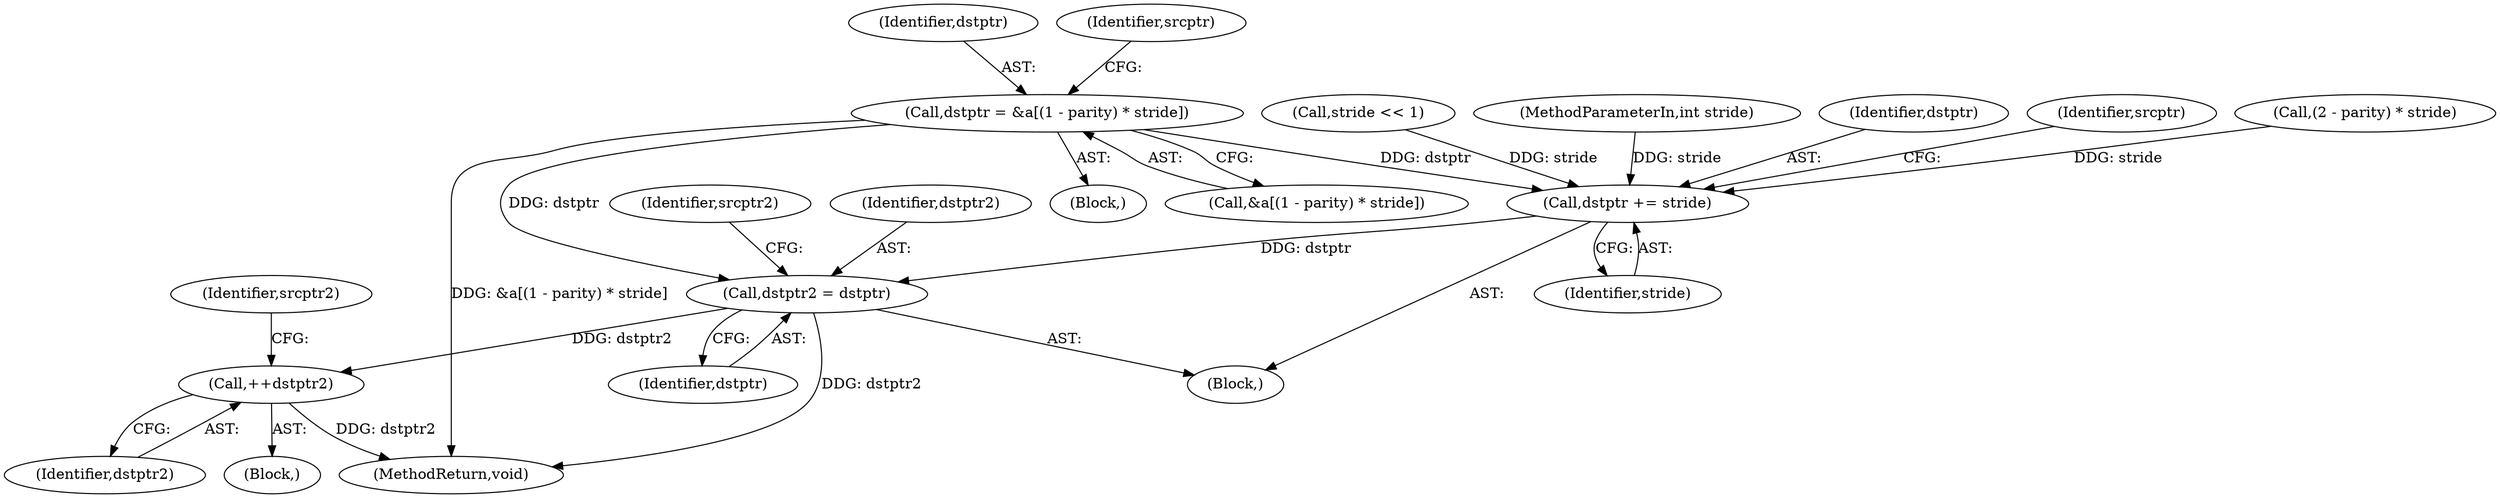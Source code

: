 digraph "0_jasper_4a59cfaf9ab3d48fca4a15c0d2674bf7138e3d1a_1@array" {
"1000222" [label="(Call,dstptr = &a[(1 - parity) * stride])"];
"1000256" [label="(Call,dstptr2 = dstptr)"];
"1000277" [label="(Call,++dstptr2)"];
"1000281" [label="(Call,dstptr += stride)"];
"1000285" [label="(Identifier,srcptr)"];
"1000277" [label="(Call,++dstptr2)"];
"1000283" [label="(Identifier,stride)"];
"1000223" [label="(Identifier,dstptr)"];
"1000237" [label="(Call,(2 - parity) * stride)"];
"1000347" [label="(MethodReturn,void)"];
"1000278" [label="(Identifier,dstptr2)"];
"1000286" [label="(Call,stride << 1)"];
"1000110" [label="(MethodParameterIn,int stride)"];
"1000256" [label="(Call,dstptr2 = dstptr)"];
"1000258" [label="(Identifier,dstptr)"];
"1000255" [label="(Block,)"];
"1000260" [label="(Identifier,srcptr2)"];
"1000152" [label="(Block,)"];
"1000257" [label="(Identifier,dstptr2)"];
"1000281" [label="(Call,dstptr += stride)"];
"1000282" [label="(Identifier,dstptr)"];
"1000224" [label="(Call,&a[(1 - parity) * stride])"];
"1000222" [label="(Call,dstptr = &a[(1 - parity) * stride])"];
"1000280" [label="(Identifier,srcptr2)"];
"1000271" [label="(Block,)"];
"1000233" [label="(Identifier,srcptr)"];
"1000222" -> "1000152"  [label="AST: "];
"1000222" -> "1000224"  [label="CFG: "];
"1000223" -> "1000222"  [label="AST: "];
"1000224" -> "1000222"  [label="AST: "];
"1000233" -> "1000222"  [label="CFG: "];
"1000222" -> "1000347"  [label="DDG: &a[(1 - parity) * stride]"];
"1000222" -> "1000256"  [label="DDG: dstptr"];
"1000222" -> "1000281"  [label="DDG: dstptr"];
"1000256" -> "1000255"  [label="AST: "];
"1000256" -> "1000258"  [label="CFG: "];
"1000257" -> "1000256"  [label="AST: "];
"1000258" -> "1000256"  [label="AST: "];
"1000260" -> "1000256"  [label="CFG: "];
"1000256" -> "1000347"  [label="DDG: dstptr2"];
"1000281" -> "1000256"  [label="DDG: dstptr"];
"1000256" -> "1000277"  [label="DDG: dstptr2"];
"1000277" -> "1000271"  [label="AST: "];
"1000277" -> "1000278"  [label="CFG: "];
"1000278" -> "1000277"  [label="AST: "];
"1000280" -> "1000277"  [label="CFG: "];
"1000277" -> "1000347"  [label="DDG: dstptr2"];
"1000281" -> "1000255"  [label="AST: "];
"1000281" -> "1000283"  [label="CFG: "];
"1000282" -> "1000281"  [label="AST: "];
"1000283" -> "1000281"  [label="AST: "];
"1000285" -> "1000281"  [label="CFG: "];
"1000286" -> "1000281"  [label="DDG: stride"];
"1000237" -> "1000281"  [label="DDG: stride"];
"1000110" -> "1000281"  [label="DDG: stride"];
}
